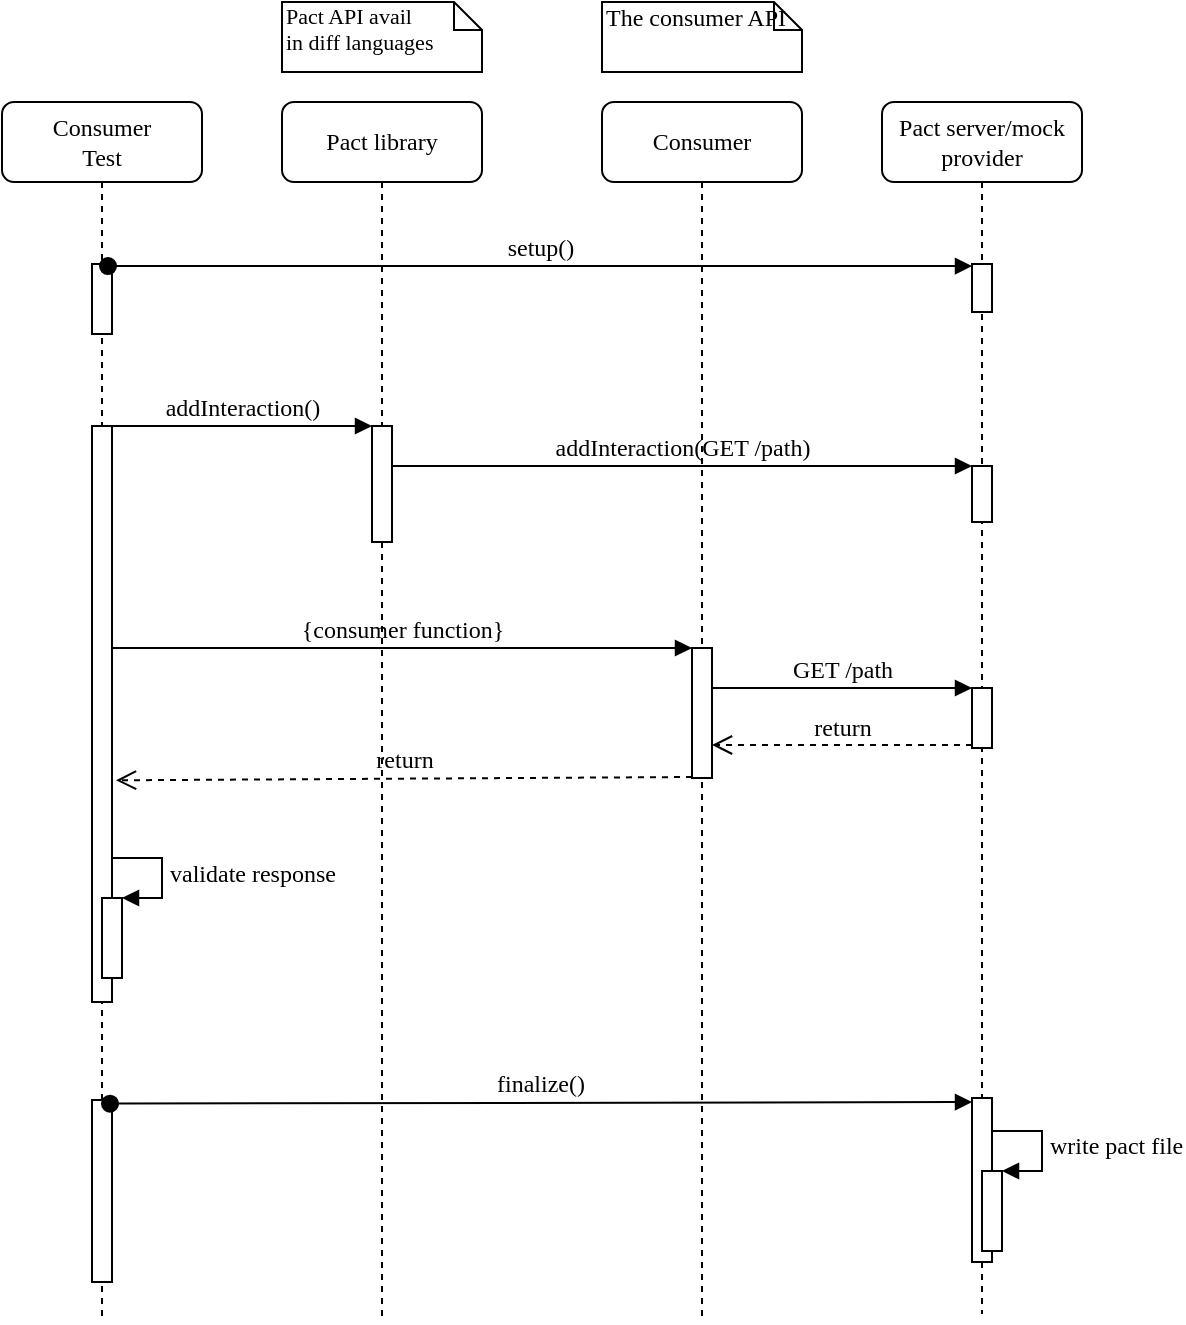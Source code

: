 <mxfile version="12.0.2" type="device" pages="3"><diagram name="Consumer" id="13e1069c-82ec-6db2-03f1-153e76fe0fe0"><mxGraphModel dx="1169" dy="859" grid="1" gridSize="10" guides="1" tooltips="1" connect="1" arrows="1" fold="1" page="1" pageScale="1" pageWidth="1100" pageHeight="850" background="#ffffff" math="0" shadow="0"><root><mxCell id="0"/><mxCell id="1" parent="0"/><mxCell id="7baba1c4bc27f4b0-2" value="Pact library" style="shape=umlLifeline;perimeter=lifelinePerimeter;whiteSpace=wrap;html=1;container=1;collapsible=0;recursiveResize=0;outlineConnect=0;rounded=1;shadow=0;comic=0;labelBackgroundColor=none;strokeColor=#000000;strokeWidth=1;fillColor=#FFFFFF;fontFamily=Verdana;fontSize=12;fontColor=#000000;align=center;" parent="1" vertex="1"><mxGeometry x="240" y="80" width="100" height="610" as="geometry"/></mxCell><mxCell id="7baba1c4bc27f4b0-10" value="" style="html=1;points=[];perimeter=orthogonalPerimeter;rounded=0;shadow=0;comic=0;labelBackgroundColor=none;strokeColor=#000000;strokeWidth=1;fillColor=#FFFFFF;fontFamily=Verdana;fontSize=12;fontColor=#000000;align=center;" parent="7baba1c4bc27f4b0-2" vertex="1"><mxGeometry x="45" y="162" width="10" height="58" as="geometry"/></mxCell><mxCell id="7baba1c4bc27f4b0-3" value="Consumer" style="shape=umlLifeline;perimeter=lifelinePerimeter;whiteSpace=wrap;html=1;container=1;collapsible=0;recursiveResize=0;outlineConnect=0;rounded=1;shadow=0;comic=0;labelBackgroundColor=none;strokeColor=#000000;strokeWidth=1;fillColor=#FFFFFF;fontFamily=Verdana;fontSize=12;fontColor=#000000;align=center;" parent="1" vertex="1"><mxGeometry x="400" y="80" width="100" height="610" as="geometry"/></mxCell><mxCell id="7baba1c4bc27f4b0-22" value="" style="html=1;points=[];perimeter=orthogonalPerimeter;rounded=0;shadow=0;comic=0;labelBackgroundColor=none;strokeColor=#000000;strokeWidth=1;fillColor=#FFFFFF;fontFamily=Verdana;fontSize=12;fontColor=#000000;align=center;" parent="7baba1c4bc27f4b0-3" vertex="1"><mxGeometry x="45" y="273" width="10" height="65" as="geometry"/></mxCell><mxCell id="7baba1c4bc27f4b0-4" value="Pact server/mock provider" style="shape=umlLifeline;perimeter=lifelinePerimeter;whiteSpace=wrap;html=1;container=1;collapsible=0;recursiveResize=0;outlineConnect=0;rounded=1;shadow=0;comic=0;labelBackgroundColor=none;strokeColor=#000000;strokeWidth=1;fillColor=#FFFFFF;fontFamily=Verdana;fontSize=12;fontColor=#000000;align=center;" parent="1" vertex="1"><mxGeometry x="540" y="80" width="100" height="606" as="geometry"/></mxCell><mxCell id="7baba1c4bc27f4b0-13" value="" style="html=1;points=[];perimeter=orthogonalPerimeter;rounded=0;shadow=0;comic=0;labelBackgroundColor=none;strokeColor=#000000;strokeWidth=1;fillColor=#FFFFFF;fontFamily=Verdana;fontSize=12;fontColor=#000000;align=center;" parent="7baba1c4bc27f4b0-4" vertex="1"><mxGeometry x="45" y="182" width="10" height="28" as="geometry"/></mxCell><mxCell id="7baba1c4bc27f4b0-25" value="" style="html=1;points=[];perimeter=orthogonalPerimeter;rounded=0;shadow=0;comic=0;labelBackgroundColor=none;strokeColor=#000000;strokeWidth=1;fillColor=#FFFFFF;fontFamily=Verdana;fontSize=12;fontColor=#000000;align=center;" parent="7baba1c4bc27f4b0-4" vertex="1"><mxGeometry x="45" y="293" width="10" height="30" as="geometry"/></mxCell><mxCell id="YCSjQNrGzM9ykGOnUdid-8" value="" style="html=1;points=[];perimeter=orthogonalPerimeter;" vertex="1" parent="7baba1c4bc27f4b0-4"><mxGeometry x="45" y="81" width="10" height="24" as="geometry"/></mxCell><mxCell id="YCSjQNrGzM9ykGOnUdid-10" value="" style="html=1;points=[];perimeter=orthogonalPerimeter;" vertex="1" parent="7baba1c4bc27f4b0-4"><mxGeometry x="45" y="498" width="10" height="82" as="geometry"/></mxCell><mxCell id="YCSjQNrGzM9ykGOnUdid-13" value="" style="html=1;points=[];perimeter=orthogonalPerimeter;" vertex="1" parent="7baba1c4bc27f4b0-4"><mxGeometry x="50" y="534.5" width="10" height="40" as="geometry"/></mxCell><mxCell id="YCSjQNrGzM9ykGOnUdid-14" value="&lt;font face=&quot;Verdana&quot; style=&quot;font-size: 12px&quot;&gt;write pact file&lt;/font&gt;" style="edgeStyle=orthogonalEdgeStyle;html=1;align=left;spacingLeft=2;endArrow=block;rounded=0;entryX=1;entryY=0;" edge="1" target="YCSjQNrGzM9ykGOnUdid-13" parent="7baba1c4bc27f4b0-4"><mxGeometry relative="1" as="geometry"><mxPoint x="55" y="514.5" as="sourcePoint"/><Array as="points"><mxPoint x="80" y="514.5"/></Array></mxGeometry></mxCell><mxCell id="7baba1c4bc27f4b0-8" value="Consumer&lt;br&gt;Test" style="shape=umlLifeline;perimeter=lifelinePerimeter;whiteSpace=wrap;html=1;container=1;collapsible=0;recursiveResize=0;outlineConnect=0;rounded=1;shadow=0;comic=0;labelBackgroundColor=none;strokeColor=#000000;strokeWidth=1;fillColor=#FFFFFF;fontFamily=Verdana;fontSize=12;fontColor=#000000;align=center;" parent="1" vertex="1"><mxGeometry x="100" y="80" width="100" height="610" as="geometry"/></mxCell><mxCell id="7baba1c4bc27f4b0-9" value="" style="html=1;points=[];perimeter=orthogonalPerimeter;rounded=0;shadow=0;comic=0;labelBackgroundColor=none;strokeColor=#000000;strokeWidth=1;fillColor=#FFFFFF;fontFamily=Verdana;fontSize=12;fontColor=#000000;align=center;" parent="7baba1c4bc27f4b0-8" vertex="1"><mxGeometry x="45" y="162" width="10" height="288" as="geometry"/></mxCell><mxCell id="YCSjQNrGzM9ykGOnUdid-1" value="" style="html=1;points=[];perimeter=orthogonalPerimeter;" vertex="1" parent="7baba1c4bc27f4b0-8"><mxGeometry x="45" y="81" width="10" height="35" as="geometry"/></mxCell><mxCell id="YCSjQNrGzM9ykGOnUdid-6" value="" style="html=1;points=[];perimeter=orthogonalPerimeter;" vertex="1" parent="7baba1c4bc27f4b0-8"><mxGeometry x="50" y="398" width="10" height="40" as="geometry"/></mxCell><mxCell id="YCSjQNrGzM9ykGOnUdid-7" value="&lt;font style=&quot;font-size: 12px&quot; face=&quot;Verdana&quot;&gt;validate response&lt;/font&gt;" style="edgeStyle=orthogonalEdgeStyle;html=1;align=left;spacingLeft=2;endArrow=block;rounded=0;entryX=1;entryY=0;" edge="1" target="YCSjQNrGzM9ykGOnUdid-6" parent="7baba1c4bc27f4b0-8"><mxGeometry relative="1" as="geometry"><mxPoint x="55" y="378" as="sourcePoint"/><Array as="points"><mxPoint x="80" y="378"/></Array></mxGeometry></mxCell><mxCell id="YCSjQNrGzM9ykGOnUdid-12" value="" style="html=1;points=[];perimeter=orthogonalPerimeter;" vertex="1" parent="7baba1c4bc27f4b0-8"><mxGeometry x="45" y="499" width="10" height="91" as="geometry"/></mxCell><mxCell id="7baba1c4bc27f4b0-23" value="{consumer function}" style="html=1;verticalAlign=bottom;endArrow=block;entryX=0;entryY=0;labelBackgroundColor=none;fontFamily=Verdana;fontSize=12;" parent="1" target="7baba1c4bc27f4b0-22" edge="1"><mxGeometry relative="1" as="geometry"><mxPoint x="155" y="353" as="sourcePoint"/><Array as="points"><mxPoint x="180" y="353"/></Array></mxGeometry></mxCell><mxCell id="7baba1c4bc27f4b0-26" value="GET /path" style="html=1;verticalAlign=bottom;endArrow=block;entryX=0;entryY=0;labelBackgroundColor=none;fontFamily=Verdana;fontSize=12;" parent="1" source="7baba1c4bc27f4b0-22" target="7baba1c4bc27f4b0-25" edge="1"><mxGeometry relative="1" as="geometry"><mxPoint x="930" y="253" as="sourcePoint"/></mxGeometry></mxCell><mxCell id="7baba1c4bc27f4b0-27" value="return" style="html=1;verticalAlign=bottom;endArrow=open;dashed=1;endSize=8;exitX=0;exitY=0.95;labelBackgroundColor=none;fontFamily=Verdana;fontSize=12;" parent="1" source="7baba1c4bc27f4b0-25" target="7baba1c4bc27f4b0-22" edge="1"><mxGeometry relative="1" as="geometry"><mxPoint x="930" y="329" as="targetPoint"/></mxGeometry></mxCell><mxCell id="7baba1c4bc27f4b0-11" value="addInteraction()" style="html=1;verticalAlign=bottom;endArrow=block;entryX=0;entryY=0;labelBackgroundColor=none;fontFamily=Verdana;fontSize=12;edgeStyle=elbowEdgeStyle;elbow=vertical;" parent="1" source="7baba1c4bc27f4b0-9" target="7baba1c4bc27f4b0-10" edge="1"><mxGeometry relative="1" as="geometry"><mxPoint x="220" y="252" as="sourcePoint"/></mxGeometry></mxCell><mxCell id="7baba1c4bc27f4b0-14" value="addInteraction(GET /path)" style="html=1;verticalAlign=bottom;endArrow=block;entryX=0;entryY=0;labelBackgroundColor=none;fontFamily=Verdana;fontSize=12;edgeStyle=elbowEdgeStyle;elbow=vertical;" parent="1" source="7baba1c4bc27f4b0-10" target="7baba1c4bc27f4b0-13" edge="1"><mxGeometry relative="1" as="geometry"><mxPoint x="370" y="262" as="sourcePoint"/></mxGeometry></mxCell><mxCell id="7baba1c4bc27f4b0-41" value="Pact API avail&lt;br&gt;in diff languages" style="shape=note;whiteSpace=wrap;html=1;size=14;verticalAlign=top;align=left;spacingTop=-6;rounded=0;shadow=0;comic=0;labelBackgroundColor=none;strokeColor=#000000;strokeWidth=1;fillColor=#FFFFFF;fontFamily=Verdana;fontSize=11;fontColor=#000000;" parent="1" vertex="1"><mxGeometry x="240" y="30" width="100" height="35" as="geometry"/></mxCell><mxCell id="7baba1c4bc27f4b0-42" value="The consumer API" style="shape=note;whiteSpace=wrap;html=1;size=14;verticalAlign=top;align=left;spacingTop=-6;rounded=0;shadow=0;comic=0;labelBackgroundColor=none;strokeColor=#000000;strokeWidth=1;fillColor=#FFFFFF;fontFamily=Verdana;fontSize=12;fontColor=#000000;" parent="1" vertex="1"><mxGeometry x="400" y="30" width="100" height="35" as="geometry"/></mxCell><mxCell id="YCSjQNrGzM9ykGOnUdid-5" value="return" style="html=1;verticalAlign=bottom;endArrow=open;dashed=1;endSize=8;exitX=0;exitY=0.95;labelBackgroundColor=none;fontFamily=Verdana;fontSize=12;entryX=1.2;entryY=0.647;entryDx=0;entryDy=0;entryPerimeter=0;" edge="1" parent="1"><mxGeometry relative="1" as="geometry"><mxPoint x="157" y="419.155" as="targetPoint"/><mxPoint x="445" y="417.5" as="sourcePoint"/></mxGeometry></mxCell><mxCell id="YCSjQNrGzM9ykGOnUdid-9" value="&lt;font style=&quot;font-size: 12px&quot; face=&quot;Verdana&quot;&gt;setup()&lt;/font&gt;" style="html=1;verticalAlign=bottom;startArrow=oval;endArrow=block;startSize=8;exitX=0.8;exitY=0.029;exitDx=0;exitDy=0;exitPerimeter=0;" edge="1" target="YCSjQNrGzM9ykGOnUdid-8" parent="1" source="YCSjQNrGzM9ykGOnUdid-1"><mxGeometry relative="1" as="geometry"><mxPoint x="160" y="161" as="sourcePoint"/></mxGeometry></mxCell><mxCell id="YCSjQNrGzM9ykGOnUdid-11" value="&lt;font face=&quot;Verdana&quot; style=&quot;font-size: 12px&quot;&gt;finalize()&lt;/font&gt;" style="html=1;verticalAlign=bottom;startArrow=oval;endArrow=block;startSize=8;exitX=0.9;exitY=0.02;exitDx=0;exitDy=0;exitPerimeter=0;" edge="1" parent="1" source="YCSjQNrGzM9ykGOnUdid-12"><mxGeometry relative="1" as="geometry"><mxPoint x="210" y="580" as="sourcePoint"/><mxPoint x="585" y="580" as="targetPoint"/></mxGeometry></mxCell></root></mxGraphModel></diagram><diagram id="CdrJUDc87VE3XxdLNuz8" name="Provider"><mxGraphModel dx="1169" dy="604" grid="1" gridSize="10" guides="1" tooltips="1" connect="1" arrows="1" fold="1" page="1" pageScale="1" pageWidth="850" pageHeight="1100" math="0" shadow="0"><root><mxCell id="53zPQtvFFGJOmNKuihsg-0"/><mxCell id="53zPQtvFFGJOmNKuihsg-1" parent="53zPQtvFFGJOmNKuihsg-0"/><mxCell id="dBVwnmNH4_t91pGuDQAR-2" value="Provider" style="shape=umlLifeline;perimeter=lifelinePerimeter;whiteSpace=wrap;html=1;container=1;collapsible=0;recursiveResize=0;outlineConnect=0;rounded=1;shadow=0;comic=0;labelBackgroundColor=none;strokeColor=#000000;strokeWidth=1;fillColor=#FFFFFF;fontFamily=Verdana;fontSize=12;fontColor=#000000;align=center;" vertex="1" parent="53zPQtvFFGJOmNKuihsg-1"><mxGeometry x="400" y="80" width="100" height="430" as="geometry"/></mxCell><mxCell id="dBVwnmNH4_t91pGuDQAR-3" value="" style="html=1;points=[];perimeter=orthogonalPerimeter;rounded=0;shadow=0;comic=0;labelBackgroundColor=none;strokeColor=#000000;strokeWidth=1;fillColor=#FFFFFF;fontFamily=Verdana;fontSize=12;fontColor=#000000;align=center;" vertex="1" parent="dBVwnmNH4_t91pGuDQAR-2"><mxGeometry x="45" y="214" width="10" height="65" as="geometry"/></mxCell><mxCell id="dBVwnmNH4_t91pGuDQAR-11" value="Pact mock consumer" style="shape=umlLifeline;perimeter=lifelinePerimeter;whiteSpace=wrap;html=1;container=1;collapsible=0;recursiveResize=0;outlineConnect=0;rounded=1;shadow=0;comic=0;labelBackgroundColor=none;strokeColor=#000000;strokeWidth=1;fillColor=#FFFFFF;fontFamily=Verdana;fontSize=12;fontColor=#000000;align=center;" vertex="1" parent="53zPQtvFFGJOmNKuihsg-1"><mxGeometry x="100" y="80" width="100" height="430" as="geometry"/></mxCell><mxCell id="dBVwnmNH4_t91pGuDQAR-12" value="" style="html=1;points=[];perimeter=orthogonalPerimeter;rounded=0;shadow=0;comic=0;labelBackgroundColor=none;strokeColor=#000000;strokeWidth=1;fillColor=#FFFFFF;fontFamily=Verdana;fontSize=12;fontColor=#000000;align=center;" vertex="1" parent="dBVwnmNH4_t91pGuDQAR-11"><mxGeometry x="45" y="108" width="10" height="288" as="geometry"/></mxCell><mxCell id="dBVwnmNH4_t91pGuDQAR-14" value="" style="html=1;points=[];perimeter=orthogonalPerimeter;" vertex="1" parent="dBVwnmNH4_t91pGuDQAR-11"><mxGeometry x="50" y="344" width="10" height="40" as="geometry"/></mxCell><mxCell id="dBVwnmNH4_t91pGuDQAR-15" value="&lt;font style=&quot;font-size: 12px&quot; face=&quot;Verdana&quot;&gt;validate response&lt;/font&gt;" style="edgeStyle=orthogonalEdgeStyle;html=1;align=left;spacingLeft=2;endArrow=block;rounded=0;entryX=1;entryY=0;" edge="1" parent="dBVwnmNH4_t91pGuDQAR-11" target="dBVwnmNH4_t91pGuDQAR-14"><mxGeometry relative="1" as="geometry"><mxPoint x="55" y="324" as="sourcePoint"/><Array as="points"><mxPoint x="80" y="324"/></Array></mxGeometry></mxCell><mxCell id="-f4efFBD9KwwVoOkGwTH-0" value="" style="html=1;points=[];perimeter=orthogonalPerimeter;fontSize=11;" vertex="1" parent="dBVwnmNH4_t91pGuDQAR-11"><mxGeometry x="50" y="140" width="10" height="40" as="geometry"/></mxCell><mxCell id="-f4efFBD9KwwVoOkGwTH-1" value="&lt;font face=&quot;Verdana&quot; style=&quot;font-size: 12px&quot;&gt;load pact&lt;/font&gt;" style="edgeStyle=orthogonalEdgeStyle;html=1;align=left;spacingLeft=2;endArrow=block;rounded=0;entryX=1;entryY=0;fontSize=11;" edge="1" target="-f4efFBD9KwwVoOkGwTH-0" parent="dBVwnmNH4_t91pGuDQAR-11"><mxGeometry relative="1" as="geometry"><mxPoint x="55" y="120" as="sourcePoint"/><Array as="points"><mxPoint x="80" y="120"/></Array></mxGeometry></mxCell><mxCell id="dBVwnmNH4_t91pGuDQAR-17" value="GET /path" style="html=1;verticalAlign=bottom;endArrow=block;entryX=0;entryY=0;labelBackgroundColor=none;fontFamily=Verdana;fontSize=12;" edge="1" parent="53zPQtvFFGJOmNKuihsg-1" target="dBVwnmNH4_t91pGuDQAR-3"><mxGeometry relative="1" as="geometry"><mxPoint x="155" y="294" as="sourcePoint"/><Array as="points"><mxPoint x="180" y="294"/></Array></mxGeometry></mxCell><mxCell id="dBVwnmNH4_t91pGuDQAR-24" value="return" style="html=1;verticalAlign=bottom;endArrow=open;dashed=1;endSize=8;exitX=0;exitY=0.95;labelBackgroundColor=none;fontFamily=Verdana;fontSize=12;entryX=1.2;entryY=0.647;entryDx=0;entryDy=0;entryPerimeter=0;" edge="1" parent="53zPQtvFFGJOmNKuihsg-1"><mxGeometry relative="1" as="geometry"><mxPoint x="157" y="360.155" as="targetPoint"/><mxPoint x="445" y="358.5" as="sourcePoint"/></mxGeometry></mxCell></root></mxGraphModel></diagram><diagram id="OZnmxsCyjlc_ZuXK0E2i" name="PactBroker"><mxGraphModel dx="1169" dy="604" grid="1" gridSize="10" guides="1" tooltips="1" connect="1" arrows="1" fold="1" page="1" pageScale="1" pageWidth="850" pageHeight="1100" math="0" shadow="0"><root><mxCell id="op0SGA75M6rOnCR-SOQ3-0"/><mxCell id="op0SGA75M6rOnCR-SOQ3-1" parent="op0SGA75M6rOnCR-SOQ3-0"/><mxCell id="i2GOnq3dqxjqs2mHtgtl-0" value="Consumer" style="rounded=0;whiteSpace=wrap;html=1;fontSize=11;labelPosition=center;verticalLabelPosition=middle;align=center;verticalAlign=middle;fillColor=#d5e8d4;strokeColor=#82b366;" vertex="1" parent="op0SGA75M6rOnCR-SOQ3-1"><mxGeometry x="200" y="200" width="120" height="60" as="geometry"/></mxCell><mxCell id="i2GOnq3dqxjqs2mHtgtl-1" value="Pact Broker" style="rounded=0;whiteSpace=wrap;html=1;fontSize=11;verticalAlign=bottom;labelPosition=center;verticalLabelPosition=middle;align=center;fillColor=#f8cecc;strokeColor=#b85450;" vertex="1" parent="op0SGA75M6rOnCR-SOQ3-1"><mxGeometry x="380" y="350" width="120" height="60" as="geometry"/></mxCell><mxCell id="i2GOnq3dqxjqs2mHtgtl-2" value="Provider" style="rounded=0;whiteSpace=wrap;html=1;fontSize=11;labelPosition=center;verticalLabelPosition=middle;align=center;verticalAlign=middle;fillColor=#dae8fc;strokeColor=#6c8ebf;" vertex="1" parent="op0SGA75M6rOnCR-SOQ3-1"><mxGeometry x="560" y="200" width="120" height="60" as="geometry"/></mxCell><mxCell id="i2GOnq3dqxjqs2mHtgtl-3" value="Pact" style="shape=document;whiteSpace=wrap;html=1;boundedLbl=1;fontSize=11;" vertex="1" parent="op0SGA75M6rOnCR-SOQ3-1"><mxGeometry x="400" y="360" width="40" height="30" as="geometry"/></mxCell><mxCell id="i2GOnq3dqxjqs2mHtgtl-4" value="" style="endArrow=classic;html=1;fontSize=11;" edge="1" parent="op0SGA75M6rOnCR-SOQ3-1" source="i2GOnq3dqxjqs2mHtgtl-0" target="i2GOnq3dqxjqs2mHtgtl-3"><mxGeometry width="50" height="50" relative="1" as="geometry"><mxPoint x="90" y="390" as="sourcePoint"/><mxPoint x="140" y="340" as="targetPoint"/></mxGeometry></mxCell><mxCell id="i2GOnq3dqxjqs2mHtgtl-5" value="(1) Publish" style="text;html=1;strokeColor=none;fillColor=none;align=center;verticalAlign=middle;whiteSpace=wrap;rounded=0;fontSize=11;" vertex="1" parent="op0SGA75M6rOnCR-SOQ3-1"><mxGeometry x="290" y="310" width="60" height="20" as="geometry"/></mxCell><mxCell id="i2GOnq3dqxjqs2mHtgtl-6" value="" style="endArrow=classic;html=1;fontSize=11;" edge="1" parent="op0SGA75M6rOnCR-SOQ3-1" source="i2GOnq3dqxjqs2mHtgtl-2" target="i2GOnq3dqxjqs2mHtgtl-3"><mxGeometry width="50" height="50" relative="1" as="geometry"><mxPoint x="120" y="430" as="sourcePoint"/><mxPoint x="170" y="380" as="targetPoint"/><Array as="points"><mxPoint x="540" y="373"/></Array></mxGeometry></mxCell><mxCell id="i2GOnq3dqxjqs2mHtgtl-7" value="(3) Publish result" style="text;html=1;strokeColor=none;fillColor=none;align=center;verticalAlign=middle;whiteSpace=wrap;rounded=0;fontSize=11;" vertex="1" parent="op0SGA75M6rOnCR-SOQ3-1"><mxGeometry x="570" y="345" width="90" height="30" as="geometry"/></mxCell><mxCell id="i2GOnq3dqxjqs2mHtgtl-8" value="" style="endArrow=classic;html=1;fontSize=11;" edge="1" parent="op0SGA75M6rOnCR-SOQ3-1" source="i2GOnq3dqxjqs2mHtgtl-3" target="i2GOnq3dqxjqs2mHtgtl-2"><mxGeometry width="50" height="50" relative="1" as="geometry"><mxPoint x="140" y="430" as="sourcePoint"/><mxPoint x="190" y="380" as="targetPoint"/><Array as="points"><mxPoint x="510" y="230"/></Array></mxGeometry></mxCell><mxCell id="i2GOnq3dqxjqs2mHtgtl-9" value="(2) Verify" style="text;html=1;strokeColor=none;fillColor=none;align=center;verticalAlign=middle;whiteSpace=wrap;rounded=0;fontSize=11;" vertex="1" parent="op0SGA75M6rOnCR-SOQ3-1"><mxGeometry x="490" y="280" width="60" height="20" as="geometry"/></mxCell></root></mxGraphModel></diagram></mxfile>